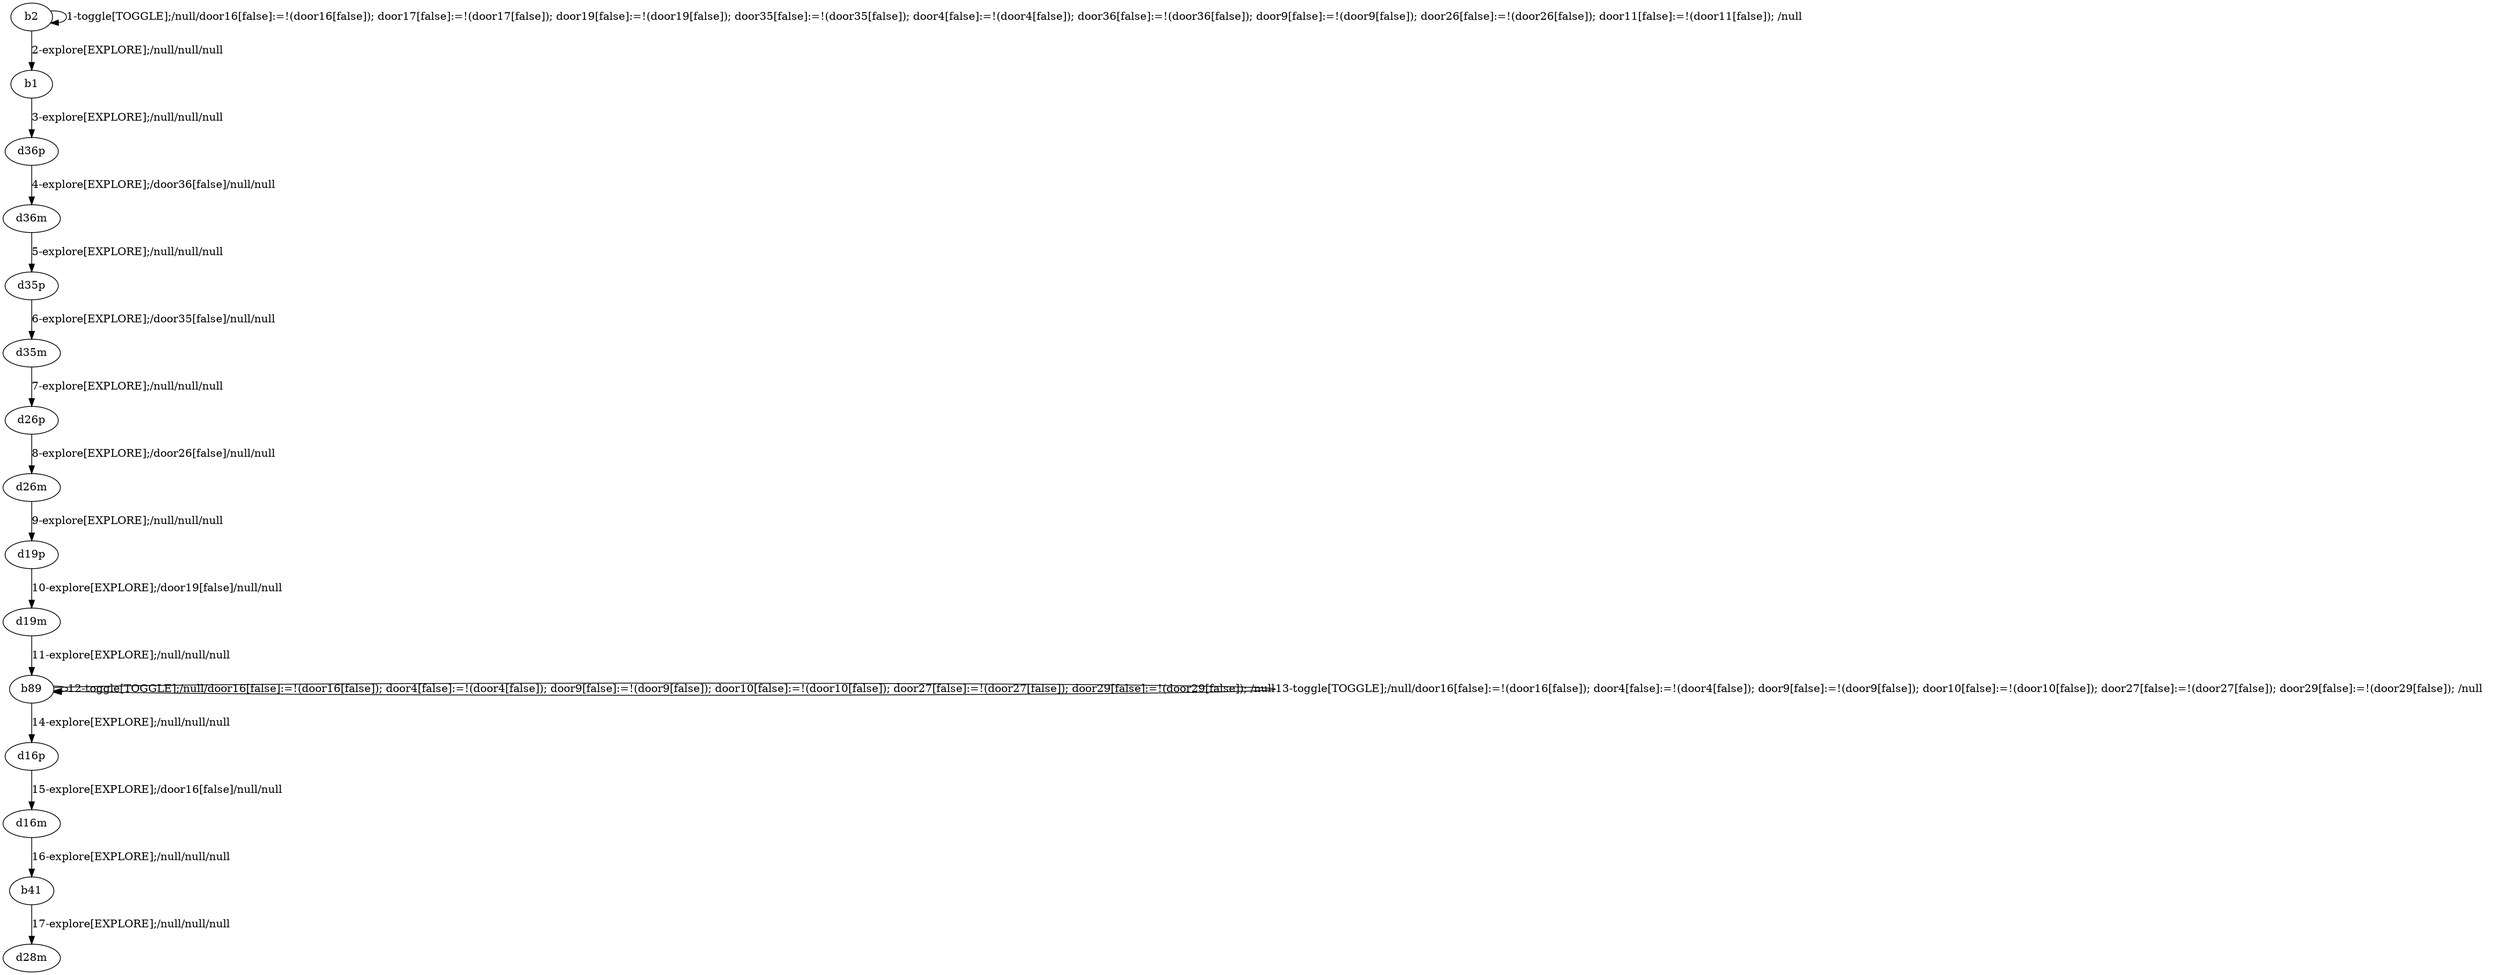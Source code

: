 # Total number of goals covered by this test: 1
# b89 --> b89

digraph g {
"b2" -> "b2" [label = "1-toggle[TOGGLE];/null/door16[false]:=!(door16[false]); door17[false]:=!(door17[false]); door19[false]:=!(door19[false]); door35[false]:=!(door35[false]); door4[false]:=!(door4[false]); door36[false]:=!(door36[false]); door9[false]:=!(door9[false]); door26[false]:=!(door26[false]); door11[false]:=!(door11[false]); /null"];
"b2" -> "b1" [label = "2-explore[EXPLORE];/null/null/null"];
"b1" -> "d36p" [label = "3-explore[EXPLORE];/null/null/null"];
"d36p" -> "d36m" [label = "4-explore[EXPLORE];/door36[false]/null/null"];
"d36m" -> "d35p" [label = "5-explore[EXPLORE];/null/null/null"];
"d35p" -> "d35m" [label = "6-explore[EXPLORE];/door35[false]/null/null"];
"d35m" -> "d26p" [label = "7-explore[EXPLORE];/null/null/null"];
"d26p" -> "d26m" [label = "8-explore[EXPLORE];/door26[false]/null/null"];
"d26m" -> "d19p" [label = "9-explore[EXPLORE];/null/null/null"];
"d19p" -> "d19m" [label = "10-explore[EXPLORE];/door19[false]/null/null"];
"d19m" -> "b89" [label = "11-explore[EXPLORE];/null/null/null"];
"b89" -> "b89" [label = "12-toggle[TOGGLE];/null/door16[false]:=!(door16[false]); door4[false]:=!(door4[false]); door9[false]:=!(door9[false]); door10[false]:=!(door10[false]); door27[false]:=!(door27[false]); door29[false]:=!(door29[false]); /null"];
"b89" -> "b89" [label = "13-toggle[TOGGLE];/null/door16[false]:=!(door16[false]); door4[false]:=!(door4[false]); door9[false]:=!(door9[false]); door10[false]:=!(door10[false]); door27[false]:=!(door27[false]); door29[false]:=!(door29[false]); /null"];
"b89" -> "d16p" [label = "14-explore[EXPLORE];/null/null/null"];
"d16p" -> "d16m" [label = "15-explore[EXPLORE];/door16[false]/null/null"];
"d16m" -> "b41" [label = "16-explore[EXPLORE];/null/null/null"];
"b41" -> "d28m" [label = "17-explore[EXPLORE];/null/null/null"];
}